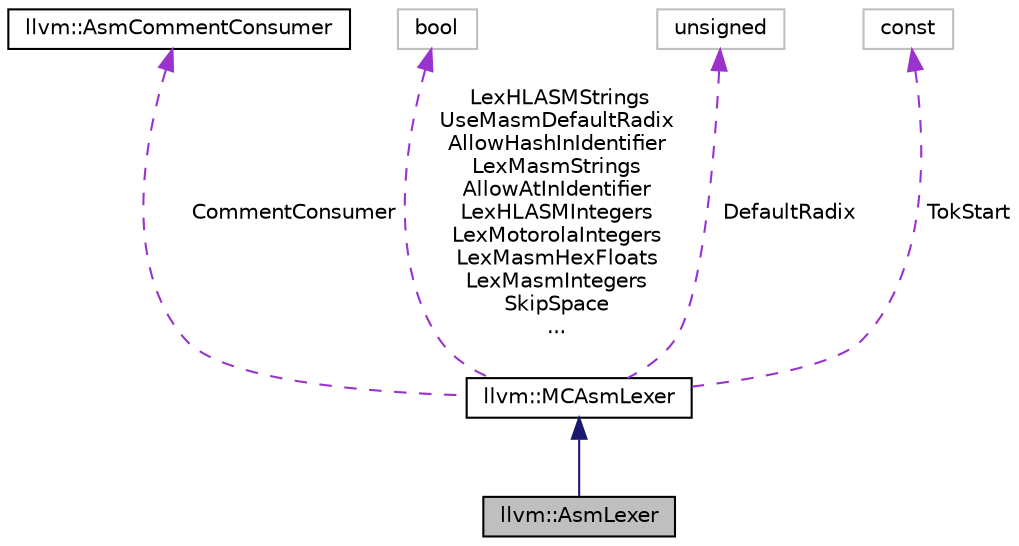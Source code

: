 digraph "llvm::AsmLexer"
{
 // LATEX_PDF_SIZE
  bgcolor="transparent";
  edge [fontname="Helvetica",fontsize="10",labelfontname="Helvetica",labelfontsize="10"];
  node [fontname="Helvetica",fontsize="10",shape=record];
  Node1 [label="llvm::AsmLexer",height=0.2,width=0.4,color="black", fillcolor="grey75", style="filled", fontcolor="black",tooltip="AsmLexer - Lexer class for assembly files."];
  Node2 -> Node1 [dir="back",color="midnightblue",fontsize="10",style="solid",fontname="Helvetica"];
  Node2 [label="llvm::MCAsmLexer",height=0.2,width=0.4,color="black",URL="$classllvm_1_1MCAsmLexer.html",tooltip="Generic assembler lexer interface, for use by target specific assembly lexers."];
  Node3 -> Node2 [dir="back",color="darkorchid3",fontsize="10",style="dashed",label=" CommentConsumer" ,fontname="Helvetica"];
  Node3 [label="llvm::AsmCommentConsumer",height=0.2,width=0.4,color="black",URL="$classllvm_1_1AsmCommentConsumer.html",tooltip="A callback class which is notified of each comment in an assembly file as it is lexed."];
  Node4 -> Node2 [dir="back",color="darkorchid3",fontsize="10",style="dashed",label=" LexHLASMStrings\nUseMasmDefaultRadix\nAllowHashInIdentifier\nLexMasmStrings\nAllowAtInIdentifier\nLexHLASMIntegers\nLexMotorolaIntegers\nLexMasmHexFloats\nLexMasmIntegers\nSkipSpace\n..." ,fontname="Helvetica"];
  Node4 [label="bool",height=0.2,width=0.4,color="grey75",tooltip=" "];
  Node5 -> Node2 [dir="back",color="darkorchid3",fontsize="10",style="dashed",label=" DefaultRadix" ,fontname="Helvetica"];
  Node5 [label="unsigned",height=0.2,width=0.4,color="grey75",tooltip=" "];
  Node6 -> Node2 [dir="back",color="darkorchid3",fontsize="10",style="dashed",label=" TokStart" ,fontname="Helvetica"];
  Node6 [label="const",height=0.2,width=0.4,color="grey75",tooltip=" "];
}
